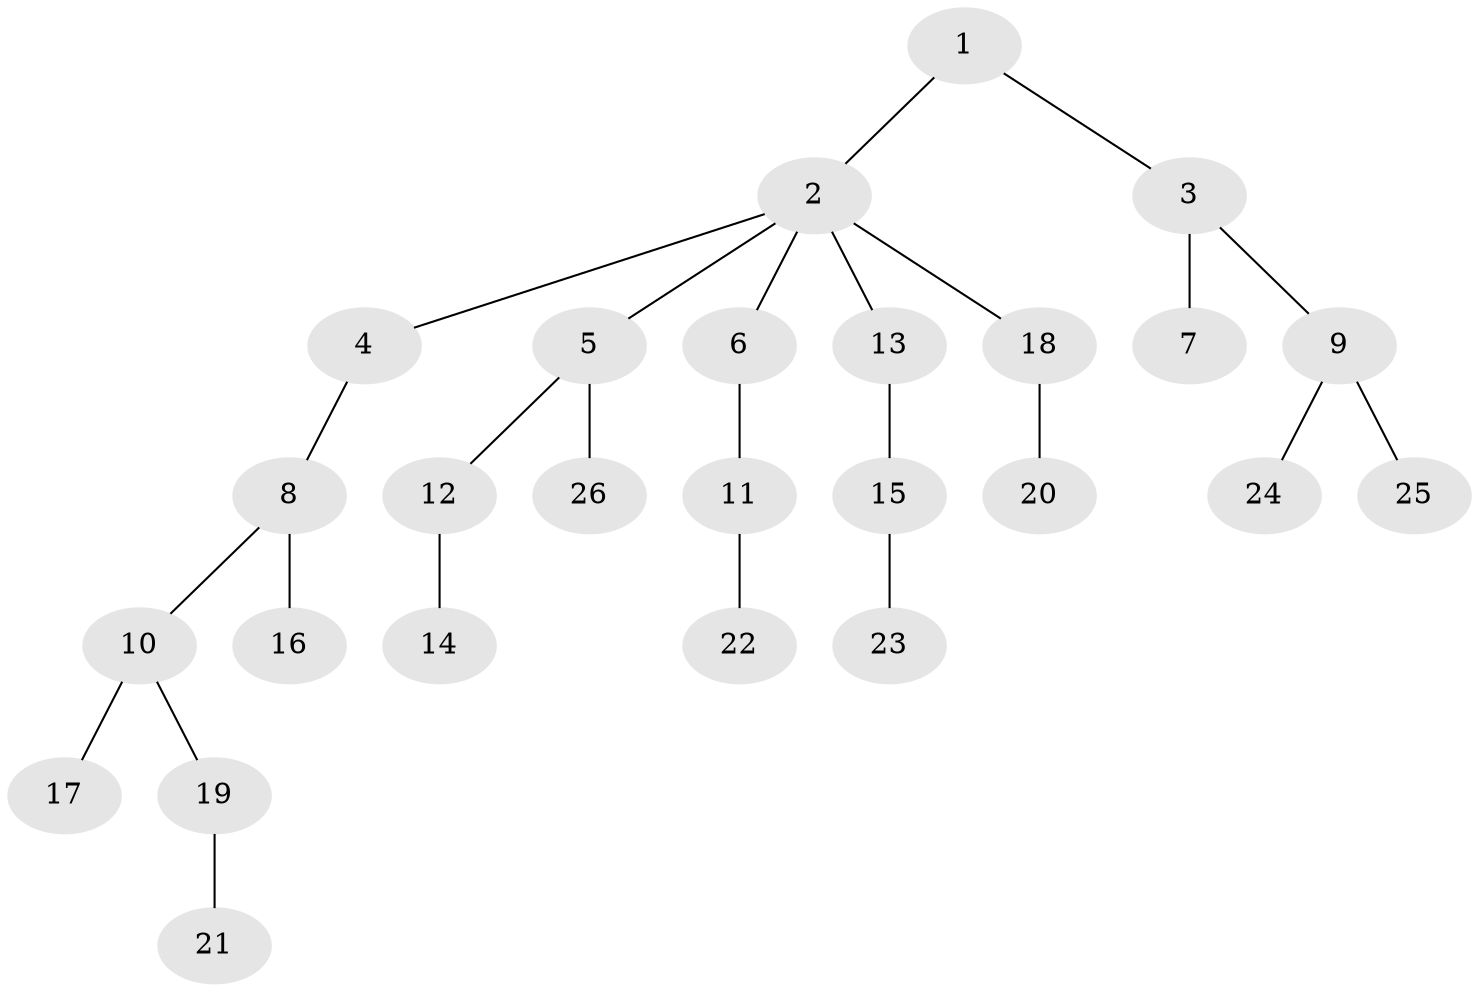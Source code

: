 // original degree distribution, {3: 0.15853658536585366, 9: 0.012195121951219513, 1: 0.5365853658536586, 4: 0.0975609756097561, 5: 0.024390243902439025, 2: 0.17073170731707318}
// Generated by graph-tools (version 1.1) at 2025/51/03/04/25 22:51:46]
// undirected, 26 vertices, 25 edges
graph export_dot {
  node [color=gray90,style=filled];
  1;
  2;
  3;
  4;
  5;
  6;
  7;
  8;
  9;
  10;
  11;
  12;
  13;
  14;
  15;
  16;
  17;
  18;
  19;
  20;
  21;
  22;
  23;
  24;
  25;
  26;
  1 -- 2 [weight=1.0];
  1 -- 3 [weight=1.0];
  2 -- 4 [weight=1.0];
  2 -- 5 [weight=1.0];
  2 -- 6 [weight=1.0];
  2 -- 13 [weight=1.0];
  2 -- 18 [weight=1.0];
  3 -- 7 [weight=2.0];
  3 -- 9 [weight=1.0];
  4 -- 8 [weight=1.0];
  5 -- 12 [weight=1.0];
  5 -- 26 [weight=1.0];
  6 -- 11 [weight=1.0];
  8 -- 10 [weight=1.0];
  8 -- 16 [weight=1.0];
  9 -- 24 [weight=1.0];
  9 -- 25 [weight=1.0];
  10 -- 17 [weight=1.0];
  10 -- 19 [weight=1.0];
  11 -- 22 [weight=2.0];
  12 -- 14 [weight=1.0];
  13 -- 15 [weight=1.0];
  15 -- 23 [weight=1.0];
  18 -- 20 [weight=1.0];
  19 -- 21 [weight=1.0];
}
